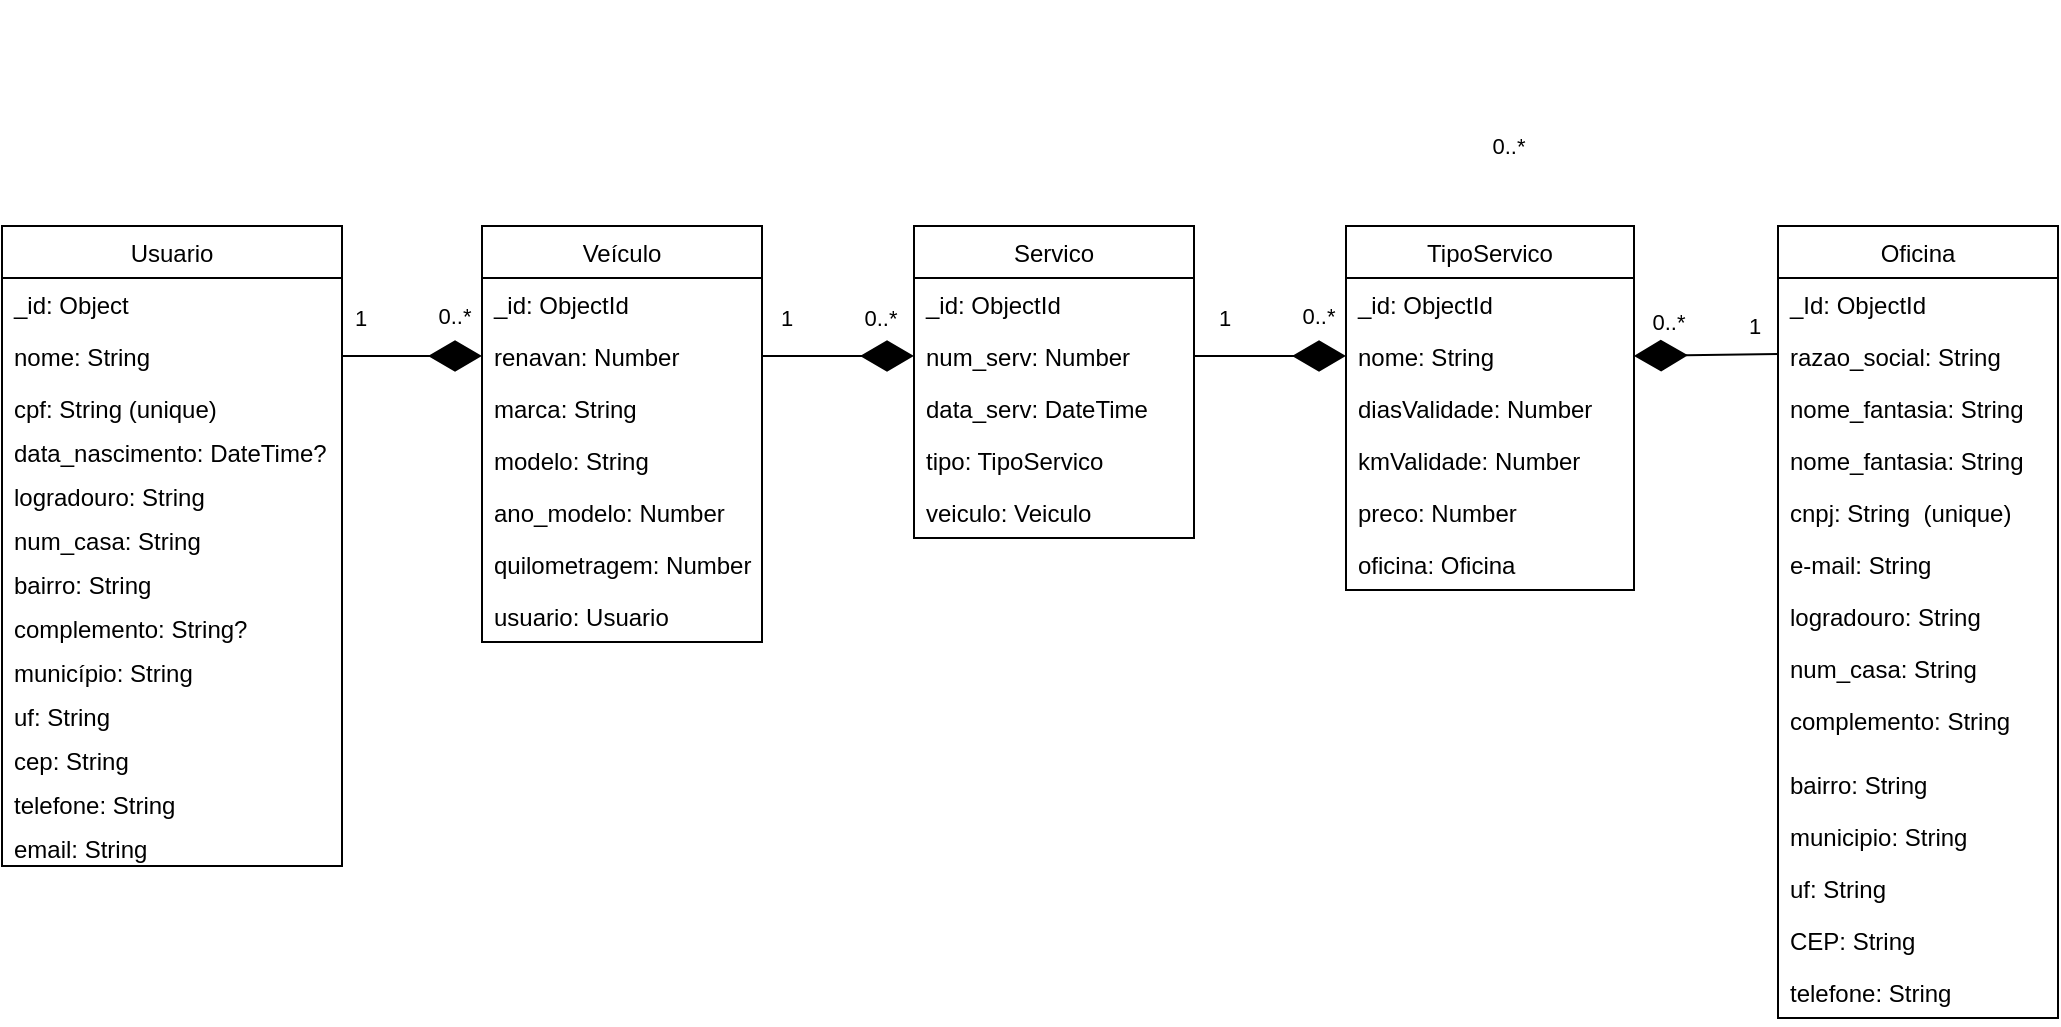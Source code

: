 <mxfile>
    <diagram id="ajTyaf3byIjhU17QI6s6" name="Page-1">
        <mxGraphModel dx="392" dy="143" grid="1" gridSize="8" guides="1" tooltips="1" connect="1" arrows="1" fold="1" page="1" pageScale="1" pageWidth="827" pageHeight="1169" math="0" shadow="0">
            <root>
                <mxCell id="0"/>
                <mxCell id="1" parent="0"/>
                <mxCell id="2" value="Usuario" style="swimlane;fontStyle=0;childLayout=stackLayout;horizontal=1;startSize=26;fillColor=none;horizontalStack=0;resizeParent=1;resizeParentMax=0;resizeLast=0;collapsible=1;marginBottom=0;" parent="1" vertex="1">
                    <mxGeometry y="224" width="170" height="320" as="geometry"/>
                </mxCell>
                <mxCell id="3" value="_id: Object" style="text;strokeColor=none;fillColor=none;align=left;verticalAlign=top;spacingLeft=4;spacingRight=4;overflow=hidden;rotatable=0;points=[[0,0.5],[1,0.5]];portConstraint=eastwest;" parent="2" vertex="1">
                    <mxGeometry y="26" width="170" height="26" as="geometry"/>
                </mxCell>
                <mxCell id="4" value="nome: String" style="text;strokeColor=none;fillColor=none;align=left;verticalAlign=top;spacingLeft=4;spacingRight=4;overflow=hidden;rotatable=0;points=[[0,0.5],[1,0.5]];portConstraint=eastwest;" parent="2" vertex="1">
                    <mxGeometry y="52" width="170" height="26" as="geometry"/>
                </mxCell>
                <mxCell id="5" value="cpf: String (unique)" style="text;strokeColor=none;fillColor=none;align=left;verticalAlign=top;spacingLeft=4;spacingRight=4;overflow=hidden;rotatable=0;points=[[0,0.5],[1,0.5]];portConstraint=eastwest;" parent="2" vertex="1">
                    <mxGeometry y="78" width="170" height="22" as="geometry"/>
                </mxCell>
                <mxCell id="32" value="data_nascimento: DateTime?" style="text;strokeColor=none;fillColor=none;align=left;verticalAlign=top;spacingLeft=4;spacingRight=4;overflow=hidden;rotatable=0;points=[[0,0.5],[1,0.5]];portConstraint=eastwest;" parent="2" vertex="1">
                    <mxGeometry y="100" width="170" height="22" as="geometry"/>
                </mxCell>
                <mxCell id="22" value="logradouro: String" style="text;strokeColor=none;fillColor=none;align=left;verticalAlign=top;spacingLeft=4;spacingRight=4;overflow=hidden;rotatable=0;points=[[0,0.5],[1,0.5]];portConstraint=eastwest;" parent="2" vertex="1">
                    <mxGeometry y="122" width="170" height="22" as="geometry"/>
                </mxCell>
                <mxCell id="23" value="num_casa: String" style="text;strokeColor=none;fillColor=none;align=left;verticalAlign=top;spacingLeft=4;spacingRight=4;overflow=hidden;rotatable=0;points=[[0,0.5],[1,0.5]];portConstraint=eastwest;" parent="2" vertex="1">
                    <mxGeometry y="144" width="170" height="22" as="geometry"/>
                </mxCell>
                <mxCell id="24" value="bairro: String" style="text;strokeColor=none;fillColor=none;align=left;verticalAlign=top;spacingLeft=4;spacingRight=4;overflow=hidden;rotatable=0;points=[[0,0.5],[1,0.5]];portConstraint=eastwest;" parent="2" vertex="1">
                    <mxGeometry y="166" width="170" height="22" as="geometry"/>
                </mxCell>
                <mxCell id="25" value="complemento: String?" style="text;strokeColor=none;fillColor=none;align=left;verticalAlign=top;spacingLeft=4;spacingRight=4;overflow=hidden;rotatable=0;points=[[0,0.5],[1,0.5]];portConstraint=eastwest;" parent="2" vertex="1">
                    <mxGeometry y="188" width="170" height="22" as="geometry"/>
                </mxCell>
                <mxCell id="26" value="município: String" style="text;strokeColor=none;fillColor=none;align=left;verticalAlign=top;spacingLeft=4;spacingRight=4;overflow=hidden;rotatable=0;points=[[0,0.5],[1,0.5]];portConstraint=eastwest;" parent="2" vertex="1">
                    <mxGeometry y="210" width="170" height="22" as="geometry"/>
                </mxCell>
                <mxCell id="27" value="uf: String" style="text;strokeColor=none;fillColor=none;align=left;verticalAlign=top;spacingLeft=4;spacingRight=4;overflow=hidden;rotatable=0;points=[[0,0.5],[1,0.5]];portConstraint=eastwest;" parent="2" vertex="1">
                    <mxGeometry y="232" width="170" height="22" as="geometry"/>
                </mxCell>
                <mxCell id="111" value="cep: String" style="text;strokeColor=none;fillColor=none;align=left;verticalAlign=top;spacingLeft=4;spacingRight=4;overflow=hidden;rotatable=0;points=[[0,0.5],[1,0.5]];portConstraint=eastwest;" parent="2" vertex="1">
                    <mxGeometry y="254" width="170" height="22" as="geometry"/>
                </mxCell>
                <mxCell id="28" value="telefone: String" style="text;strokeColor=none;fillColor=none;align=left;verticalAlign=top;spacingLeft=4;spacingRight=4;overflow=hidden;rotatable=0;points=[[0,0.5],[1,0.5]];portConstraint=eastwest;" parent="2" vertex="1">
                    <mxGeometry y="276" width="170" height="22" as="geometry"/>
                </mxCell>
                <mxCell id="29" value="email: String" style="text;strokeColor=none;fillColor=none;align=left;verticalAlign=top;spacingLeft=4;spacingRight=4;overflow=hidden;rotatable=0;points=[[0,0.5],[1,0.5]];portConstraint=eastwest;" parent="2" vertex="1">
                    <mxGeometry y="298" width="170" height="22" as="geometry"/>
                </mxCell>
                <mxCell id="10" value="Oficina" style="swimlane;fontStyle=0;childLayout=stackLayout;horizontal=1;startSize=26;fillColor=none;horizontalStack=0;resizeParent=1;resizeParentMax=0;resizeLast=0;collapsible=1;marginBottom=0;" parent="1" vertex="1">
                    <mxGeometry x="888" y="224" width="140" height="396" as="geometry"/>
                </mxCell>
                <mxCell id="11" value="_Id: ObjectId" style="text;strokeColor=none;fillColor=none;align=left;verticalAlign=top;spacingLeft=4;spacingRight=4;overflow=hidden;rotatable=0;points=[[0,0.5],[1,0.5]];portConstraint=eastwest;" parent="10" vertex="1">
                    <mxGeometry y="26" width="140" height="26" as="geometry"/>
                </mxCell>
                <mxCell id="12" value="razao_social: String" style="text;strokeColor=none;fillColor=none;align=left;verticalAlign=top;spacingLeft=4;spacingRight=4;overflow=hidden;rotatable=0;points=[[0,0.5],[1,0.5]];portConstraint=eastwest;" parent="10" vertex="1">
                    <mxGeometry y="52" width="140" height="26" as="geometry"/>
                </mxCell>
                <mxCell id="143" value="nome_fantasia: String" style="text;strokeColor=none;fillColor=none;align=left;verticalAlign=top;spacingLeft=4;spacingRight=4;overflow=hidden;rotatable=0;points=[[0,0.5],[1,0.5]];portConstraint=eastwest;" parent="10" vertex="1">
                    <mxGeometry y="78" width="140" height="26" as="geometry"/>
                </mxCell>
                <mxCell id="13" value="nome_fantasia: String" style="text;strokeColor=none;fillColor=none;align=left;verticalAlign=top;spacingLeft=4;spacingRight=4;overflow=hidden;rotatable=0;points=[[0,0.5],[1,0.5]];portConstraint=eastwest;" parent="10" vertex="1">
                    <mxGeometry y="104" width="140" height="26" as="geometry"/>
                </mxCell>
                <mxCell id="39" value="cnpj: String  (unique)" style="text;strokeColor=none;fillColor=none;align=left;verticalAlign=top;spacingLeft=4;spacingRight=4;overflow=hidden;rotatable=0;points=[[0,0.5],[1,0.5]];portConstraint=eastwest;" parent="10" vertex="1">
                    <mxGeometry y="130" width="140" height="26" as="geometry"/>
                </mxCell>
                <mxCell id="55" value="e-mail: String" style="text;strokeColor=none;fillColor=none;align=left;verticalAlign=top;spacingLeft=4;spacingRight=4;overflow=hidden;rotatable=0;points=[[0,0.5],[1,0.5]];portConstraint=eastwest;" parent="10" vertex="1">
                    <mxGeometry y="156" width="140" height="26" as="geometry"/>
                </mxCell>
                <mxCell id="40" value="logradouro: String" style="text;strokeColor=none;fillColor=none;align=left;verticalAlign=top;spacingLeft=4;spacingRight=4;overflow=hidden;rotatable=0;points=[[0,0.5],[1,0.5]];portConstraint=eastwest;" parent="10" vertex="1">
                    <mxGeometry y="182" width="140" height="26" as="geometry"/>
                </mxCell>
                <mxCell id="41" value="num_casa: String" style="text;strokeColor=none;fillColor=none;align=left;verticalAlign=top;spacingLeft=4;spacingRight=4;overflow=hidden;rotatable=0;points=[[0,0.5],[1,0.5]];portConstraint=eastwest;" parent="10" vertex="1">
                    <mxGeometry y="208" width="140" height="26" as="geometry"/>
                </mxCell>
                <mxCell id="51" value="complemento: String" style="text;strokeColor=none;fillColor=none;align=left;verticalAlign=top;spacingLeft=4;spacingRight=4;overflow=hidden;rotatable=0;points=[[0,0.5],[1,0.5]];portConstraint=eastwest;" parent="10" vertex="1">
                    <mxGeometry y="234" width="140" height="32" as="geometry"/>
                </mxCell>
                <mxCell id="42" value="bairro: String" style="text;strokeColor=none;fillColor=none;align=left;verticalAlign=top;spacingLeft=4;spacingRight=4;overflow=hidden;rotatable=0;points=[[0,0.5],[1,0.5]];portConstraint=eastwest;" parent="10" vertex="1">
                    <mxGeometry y="266" width="140" height="26" as="geometry"/>
                </mxCell>
                <mxCell id="52" value="municipio: String" style="text;strokeColor=none;fillColor=none;align=left;verticalAlign=top;spacingLeft=4;spacingRight=4;overflow=hidden;rotatable=0;points=[[0,0.5],[1,0.5]];portConstraint=eastwest;" parent="10" vertex="1">
                    <mxGeometry y="292" width="140" height="26" as="geometry"/>
                </mxCell>
                <mxCell id="53" value="uf: String" style="text;strokeColor=none;fillColor=none;align=left;verticalAlign=top;spacingLeft=4;spacingRight=4;overflow=hidden;rotatable=0;points=[[0,0.5],[1,0.5]];portConstraint=eastwest;" parent="10" vertex="1">
                    <mxGeometry y="318" width="140" height="26" as="geometry"/>
                </mxCell>
                <mxCell id="135" value="CEP: String" style="text;strokeColor=none;fillColor=none;align=left;verticalAlign=top;spacingLeft=4;spacingRight=4;overflow=hidden;rotatable=0;points=[[0,0.5],[1,0.5]];portConstraint=eastwest;" parent="10" vertex="1">
                    <mxGeometry y="344" width="140" height="26" as="geometry"/>
                </mxCell>
                <mxCell id="54" value="telefone: String" style="text;strokeColor=none;fillColor=none;align=left;verticalAlign=top;spacingLeft=4;spacingRight=4;overflow=hidden;rotatable=0;points=[[0,0.5],[1,0.5]];portConstraint=eastwest;" parent="10" vertex="1">
                    <mxGeometry y="370" width="140" height="26" as="geometry"/>
                </mxCell>
                <mxCell id="14" value="TipoServico" style="swimlane;fontStyle=0;childLayout=stackLayout;horizontal=1;startSize=26;fillColor=none;horizontalStack=0;resizeParent=1;resizeParentMax=0;resizeLast=0;collapsible=1;marginBottom=0;" parent="1" vertex="1">
                    <mxGeometry x="672" y="224" width="144" height="182" as="geometry"/>
                </mxCell>
                <mxCell id="15" value="_id: ObjectId" style="text;strokeColor=none;fillColor=none;align=left;verticalAlign=top;spacingLeft=4;spacingRight=4;overflow=hidden;rotatable=0;points=[[0,0.5],[1,0.5]];portConstraint=eastwest;" parent="14" vertex="1">
                    <mxGeometry y="26" width="144" height="26" as="geometry"/>
                </mxCell>
                <mxCell id="16" value="nome: String" style="text;strokeColor=none;fillColor=none;align=left;verticalAlign=top;spacingLeft=4;spacingRight=4;overflow=hidden;rotatable=0;points=[[0,0.5],[1,0.5]];portConstraint=eastwest;" parent="14" vertex="1">
                    <mxGeometry y="52" width="144" height="26" as="geometry"/>
                </mxCell>
                <mxCell id="113" value="diasValidade: Number" style="text;strokeColor=none;fillColor=none;align=left;verticalAlign=top;spacingLeft=4;spacingRight=4;overflow=hidden;rotatable=0;points=[[0,0.5],[1,0.5]];portConstraint=eastwest;" parent="14" vertex="1">
                    <mxGeometry y="78" width="144" height="26" as="geometry"/>
                </mxCell>
                <mxCell id="138" value="kmValidade: Number" style="text;strokeColor=none;fillColor=none;align=left;verticalAlign=top;spacingLeft=4;spacingRight=4;overflow=hidden;rotatable=0;points=[[0,0.5],[1,0.5]];portConstraint=eastwest;" parent="14" vertex="1">
                    <mxGeometry y="104" width="144" height="26" as="geometry"/>
                </mxCell>
                <mxCell id="144" value="preco: Number" style="text;strokeColor=none;fillColor=none;align=left;verticalAlign=top;spacingLeft=4;spacingRight=4;overflow=hidden;rotatable=0;points=[[0,0.5],[1,0.5]];portConstraint=eastwest;" parent="14" vertex="1">
                    <mxGeometry y="130" width="144" height="26" as="geometry"/>
                </mxCell>
                <mxCell id="117" value="oficina: Oficina" style="text;strokeColor=none;fillColor=none;align=left;verticalAlign=top;spacingLeft=4;spacingRight=4;overflow=hidden;rotatable=0;points=[[0,0.5],[1,0.5]];portConstraint=eastwest;" parent="14" vertex="1">
                    <mxGeometry y="156" width="144" height="26" as="geometry"/>
                </mxCell>
                <mxCell id="121" value="0..*" style="edgeLabel;html=1;align=center;verticalAlign=middle;resizable=0;points=[];" parent="1" vertex="1" connectable="0">
                    <mxGeometry x="248.001" y="559.995" as="geometry">
                        <mxPoint x="-22" y="-291" as="offset"/>
                    </mxGeometry>
                </mxCell>
                <mxCell id="126" value="1" style="edgeLabel;html=1;align=center;verticalAlign=middle;resizable=0;points=[];" parent="1" vertex="1" connectable="0">
                    <mxGeometry x="224.001" y="314.995" as="geometry">
                        <mxPoint x="-45" y="-45" as="offset"/>
                    </mxGeometry>
                </mxCell>
                <mxCell id="127" value="1" style="edgeLabel;html=1;align=center;verticalAlign=middle;resizable=0;points=[];" parent="1" vertex="1" connectable="0">
                    <mxGeometry x="944.001" y="271.995" as="geometry">
                        <mxPoint x="-68" y="2" as="offset"/>
                    </mxGeometry>
                </mxCell>
                <mxCell id="129" value="0..*" style="edgeLabel;html=1;align=center;verticalAlign=middle;resizable=0;points=[];" parent="1" vertex="1" connectable="0">
                    <mxGeometry x="776.001" y="199.995" as="geometry">
                        <mxPoint x="57" y="72" as="offset"/>
                    </mxGeometry>
                </mxCell>
                <mxCell id="149" value="Veículo" style="swimlane;fontStyle=0;childLayout=stackLayout;horizontal=1;startSize=26;fillColor=none;horizontalStack=0;resizeParent=1;resizeParentMax=0;resizeLast=0;collapsible=1;marginBottom=0;" parent="1" vertex="1">
                    <mxGeometry x="240" y="224" width="140" height="208" as="geometry"/>
                </mxCell>
                <mxCell id="150" value="_id: ObjectId" style="text;strokeColor=none;fillColor=none;align=left;verticalAlign=top;spacingLeft=4;spacingRight=4;overflow=hidden;rotatable=0;points=[[0,0.5],[1,0.5]];portConstraint=eastwest;" parent="149" vertex="1">
                    <mxGeometry y="26" width="140" height="26" as="geometry"/>
                </mxCell>
                <mxCell id="178" value="renavan: Number" style="text;strokeColor=none;fillColor=none;align=left;verticalAlign=top;spacingLeft=4;spacingRight=4;overflow=hidden;rotatable=0;points=[[0,0.5],[1,0.5]];portConstraint=eastwest;" vertex="1" parent="149">
                    <mxGeometry y="52" width="140" height="26" as="geometry"/>
                </mxCell>
                <mxCell id="151" value="marca: String" style="text;strokeColor=none;fillColor=none;align=left;verticalAlign=top;spacingLeft=4;spacingRight=4;overflow=hidden;rotatable=0;points=[[0,0.5],[1,0.5]];portConstraint=eastwest;" parent="149" vertex="1">
                    <mxGeometry y="78" width="140" height="26" as="geometry"/>
                </mxCell>
                <mxCell id="152" value="modelo: String" style="text;strokeColor=none;fillColor=none;align=left;verticalAlign=top;spacingLeft=4;spacingRight=4;overflow=hidden;rotatable=0;points=[[0,0.5],[1,0.5]];portConstraint=eastwest;" parent="149" vertex="1">
                    <mxGeometry y="104" width="140" height="26" as="geometry"/>
                </mxCell>
                <mxCell id="153" value="ano_modelo: Number" style="text;strokeColor=none;fillColor=none;align=left;verticalAlign=top;spacingLeft=4;spacingRight=4;overflow=hidden;rotatable=0;points=[[0,0.5],[1,0.5]];portConstraint=eastwest;" parent="149" vertex="1">
                    <mxGeometry y="130" width="140" height="26" as="geometry"/>
                </mxCell>
                <mxCell id="154" value="quilometragem: Number" style="text;strokeColor=none;fillColor=none;align=left;verticalAlign=top;spacingLeft=4;spacingRight=4;overflow=hidden;rotatable=0;points=[[0,0.5],[1,0.5]];portConstraint=eastwest;" parent="149" vertex="1">
                    <mxGeometry y="156" width="140" height="26" as="geometry"/>
                </mxCell>
                <mxCell id="155" value="usuario: Usuario" style="text;strokeColor=none;fillColor=none;align=left;verticalAlign=top;spacingLeft=4;spacingRight=4;overflow=hidden;rotatable=0;points=[[0,0.5],[1,0.5]];portConstraint=eastwest;" parent="149" vertex="1">
                    <mxGeometry y="182" width="140" height="26" as="geometry"/>
                </mxCell>
                <mxCell id="158" value="Servico" style="swimlane;fontStyle=0;childLayout=stackLayout;horizontal=1;startSize=26;fillColor=none;horizontalStack=0;resizeParent=1;resizeParentMax=0;resizeLast=0;collapsible=1;marginBottom=0;" parent="1" vertex="1">
                    <mxGeometry x="456" y="224" width="140" height="156" as="geometry"/>
                </mxCell>
                <mxCell id="159" value="_id: ObjectId" style="text;strokeColor=none;fillColor=none;align=left;verticalAlign=top;spacingLeft=4;spacingRight=4;overflow=hidden;rotatable=0;points=[[0,0.5],[1,0.5]];portConstraint=eastwest;" parent="158" vertex="1">
                    <mxGeometry y="26" width="140" height="26" as="geometry"/>
                </mxCell>
                <mxCell id="160" value="num_serv: Number" style="text;strokeColor=none;fillColor=none;align=left;verticalAlign=top;spacingLeft=4;spacingRight=4;overflow=hidden;rotatable=0;points=[[0,0.5],[1,0.5]];portConstraint=eastwest;" parent="158" vertex="1">
                    <mxGeometry y="52" width="140" height="26" as="geometry"/>
                </mxCell>
                <mxCell id="161" value="data_serv: DateTime" style="text;strokeColor=none;fillColor=none;align=left;verticalAlign=top;spacingLeft=4;spacingRight=4;overflow=hidden;rotatable=0;points=[[0,0.5],[1,0.5]];portConstraint=eastwest;" parent="158" vertex="1">
                    <mxGeometry y="78" width="140" height="26" as="geometry"/>
                </mxCell>
                <mxCell id="163" value="tipo: TipoServico" style="text;strokeColor=none;fillColor=none;align=left;verticalAlign=top;spacingLeft=4;spacingRight=4;overflow=hidden;rotatable=0;points=[[0,0.5],[1,0.5]];portConstraint=eastwest;" parent="158" vertex="1">
                    <mxGeometry y="104" width="140" height="26" as="geometry"/>
                </mxCell>
                <mxCell id="164" value="veiculo: Veiculo" style="text;strokeColor=none;fillColor=none;align=left;verticalAlign=top;spacingLeft=4;spacingRight=4;overflow=hidden;rotatable=0;points=[[0,0.5],[1,0.5]];portConstraint=eastwest;" parent="158" vertex="1">
                    <mxGeometry y="130" width="140" height="26" as="geometry"/>
                </mxCell>
                <mxCell id="167" value="" style="endArrow=diamondThin;endFill=1;endSize=24;html=1;exitX=1;exitY=0.5;exitDx=0;exitDy=0;entryX=0;entryY=0.5;entryDx=0;entryDy=0;" parent="1" source="4" target="178" edge="1">
                    <mxGeometry width="160" relative="1" as="geometry">
                        <mxPoint x="176" y="288.71" as="sourcePoint"/>
                        <mxPoint x="200" y="288" as="targetPoint"/>
                    </mxGeometry>
                </mxCell>
                <mxCell id="168" value="" style="endArrow=diamondThin;endFill=1;endSize=24;html=1;exitX=1;exitY=0.5;exitDx=0;exitDy=0;entryX=0;entryY=0.5;entryDx=0;entryDy=0;" parent="1" source="178" target="160" edge="1">
                    <mxGeometry width="160" relative="1" as="geometry">
                        <mxPoint x="381" y="289" as="sourcePoint"/>
                        <mxPoint x="440" y="288" as="targetPoint"/>
                    </mxGeometry>
                </mxCell>
                <mxCell id="169" value="" style="endArrow=diamondThin;endFill=1;endSize=24;html=1;exitX=1;exitY=0.5;exitDx=0;exitDy=0;entryX=0;entryY=0.5;entryDx=0;entryDy=0;" parent="1" source="160" target="16" edge="1">
                    <mxGeometry width="160" relative="1" as="geometry">
                        <mxPoint x="600" y="289" as="sourcePoint"/>
                        <mxPoint x="656" y="288" as="targetPoint"/>
                    </mxGeometry>
                </mxCell>
                <mxCell id="170" value="" style="endArrow=diamondThin;endFill=1;endSize=24;html=1;exitX=0;exitY=0.462;exitDx=0;exitDy=0;exitPerimeter=0;entryX=1;entryY=0.5;entryDx=0;entryDy=0;" parent="1" source="12" target="16" edge="1">
                    <mxGeometry width="160" relative="1" as="geometry">
                        <mxPoint x="880" y="289" as="sourcePoint"/>
                        <mxPoint x="832" y="288" as="targetPoint"/>
                    </mxGeometry>
                </mxCell>
                <mxCell id="171" value="0..*" style="edgeLabel;html=1;align=center;verticalAlign=middle;resizable=0;points=[];" parent="1" vertex="1" connectable="0">
                    <mxGeometry x="696.001" y="111.995" as="geometry">
                        <mxPoint x="57" y="72" as="offset"/>
                    </mxGeometry>
                </mxCell>
                <mxCell id="172" value="0..*" style="edgeLabel;html=1;align=center;verticalAlign=middle;resizable=0;points=[];" parent="1" vertex="1" connectable="0">
                    <mxGeometry x="461.001" y="560.995" as="geometry">
                        <mxPoint x="-22" y="-291" as="offset"/>
                    </mxGeometry>
                </mxCell>
                <mxCell id="173" value="1" style="edgeLabel;html=1;align=center;verticalAlign=middle;resizable=0;points=[];" parent="1" vertex="1" connectable="0">
                    <mxGeometry x="437.001" y="314.995" as="geometry">
                        <mxPoint x="-45" y="-45" as="offset"/>
                    </mxGeometry>
                </mxCell>
                <mxCell id="174" value="0..*" style="edgeLabel;html=1;align=center;verticalAlign=middle;resizable=0;points=[];" parent="1" vertex="1" connectable="0">
                    <mxGeometry x="680.001" y="559.995" as="geometry">
                        <mxPoint x="-22" y="-291" as="offset"/>
                    </mxGeometry>
                </mxCell>
                <mxCell id="175" value="1" style="edgeLabel;html=1;align=center;verticalAlign=middle;resizable=0;points=[];" parent="1" vertex="1" connectable="0">
                    <mxGeometry x="656.001" y="314.995" as="geometry">
                        <mxPoint x="-45" y="-45" as="offset"/>
                    </mxGeometry>
                </mxCell>
            </root>
        </mxGraphModel>
    </diagram>
</mxfile>
